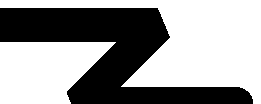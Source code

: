 beginfig(0)

z1=(0, cm);
z2=(2cm, cm);
z3=(cm, 0);
z4=(3cm, 0);

begingroup
	interim linejoin:=beveled;
	draw z1--z2--z3--z4 withpen pencircle scaled pc;
endgroup;
draw z1--z2--z3--z4 withcolor black;
draw z1 withpen hugepen withcolor black;
draw z2 withpen hugepen withcolor black;
draw z3 withpen hugepen withcolor black;
draw z4 withpen hugepen withcolor black;

endfig
